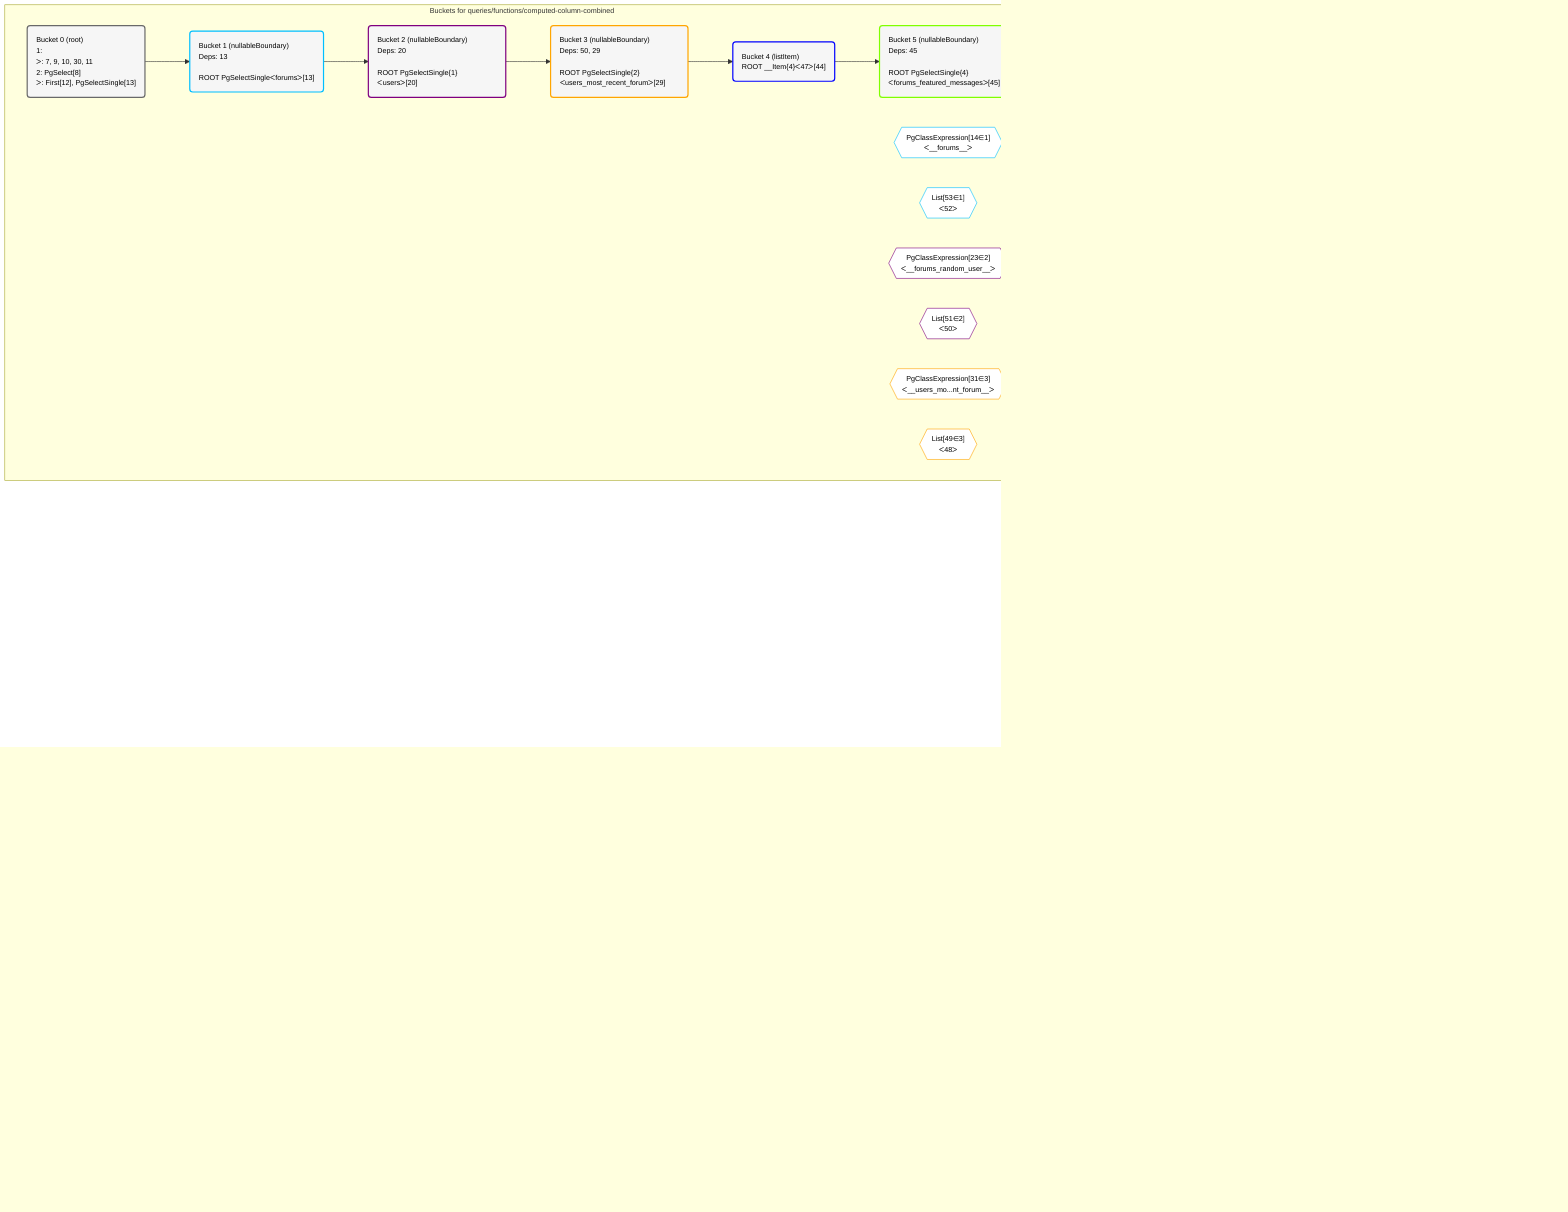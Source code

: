 %%{init: {'themeVariables': { 'fontSize': '12px'}}}%%
graph TD
    classDef path fill:#eee,stroke:#000,color:#000
    classDef plan fill:#fff,stroke-width:1px,color:#000
    classDef itemplan fill:#fff,stroke-width:2px,color:#000
    classDef unbatchedplan fill:#dff,stroke-width:1px,color:#000
    classDef sideeffectplan fill:#fcc,stroke-width:2px,color:#000
    classDef bucket fill:#f6f6f6,color:#000,stroke-width:2px,text-align:left


    %% define steps
    __Value0["__Value[0∈0]"]:::plan
    __Value3["__Value[3∈0]<br />ᐸcontextᐳ"]:::plan
    __Value5["__Value[5∈0]<br />ᐸrootValueᐳ"]:::plan
    __InputStaticLeaf7{{"__InputStaticLeaf[7∈0]"}}:::plan
    Access9{{"Access[9∈0]<br />ᐸ3.pgSettingsᐳ"}}:::plan
    Access10{{"Access[10∈0]<br />ᐸ3.withPgClientᐳ"}}:::plan
    Object11{{"Object[11∈0]<br />ᐸ{pgSettings,withPgClient}ᐳ"}}:::plan
    Constant30{{"Constant[30∈0]"}}:::plan
    PgSelect8[["PgSelect[8∈0]<br />ᐸforumsᐳ"]]:::plan
    First12{{"First[12∈0]"}}:::plan
    PgSelectSingle13{{"PgSelectSingle[13∈0]<br />ᐸforumsᐳ"}}:::plan
    Map52{{"Map[52∈1]<br />ᐸ13:{”0”:0,”1”:1,”2”:2,”3”:3,”4”:4}ᐳ"}}:::plan
    PgSelectSingle20{{"PgSelectSingle[20∈1]<br />ᐸusersᐳ"}}:::plan
    PgClassExpression21{{"PgClassExpression[21∈2]<br />ᐸ__forums_r...”username”ᐳ"}}:::plan
    PgClassExpression22{{"PgClassExpression[22∈2]<br />ᐸ__forums_r...vatar_url”ᐳ"}}:::plan
    Map50{{"Map[50∈2]<br />ᐸ20:{”0”:0,”1”:1,”2”:2}ᐳ"}}:::plan
    PgSelectSingle29{{"PgSelectSingle[29∈2]<br />ᐸusers_most_recent_forumᐳ"}}:::plan
    Map48{{"Map[48∈3]<br />ᐸ29:{”0”:1}ᐳ"}}:::plan
    PgSelectSingle37{{"PgSelectSingle[37∈3]<br />ᐸforums_unique_author_countᐳ"}}:::plan
    PgClassExpression38{{"PgClassExpression[38∈3]<br />ᐸ__forums_u..._count__.vᐳ"}}:::plan
    Access47{{"Access[47∈3]<br />ᐸ50.0ᐳ"}}:::plan
    __Item44[/"__Item[44∈4]<br />ᐸ47ᐳ"\]:::itemplan
    PgSelectSingle45{{"PgSelectSingle[45∈4]<br />ᐸforums_featured_messagesᐳ"}}:::plan
    PgClassExpression46{{"PgClassExpression[46∈5]<br />ᐸ__forums_f...s__.”body”ᐳ"}}:::plan

    %% plan dependencies
    __Value3 --> Access9
    __Value3 --> Access10
    Access9 & Access10 --> Object11
    Object11 & __InputStaticLeaf7 & Constant30 --> PgSelect8
    PgSelect8 --> First12
    First12 --> PgSelectSingle13
    PgSelectSingle13 --> Map52
    Map52 --> PgSelectSingle20
    PgSelectSingle20 --> PgClassExpression21
    PgSelectSingle20 --> PgClassExpression22
    PgSelectSingle20 --> Map50
    Map50 --> PgSelectSingle29
    PgSelectSingle29 --> Map48
    Map48 --> PgSelectSingle37
    PgSelectSingle37 --> PgClassExpression38
    Map50 --> Access47
    Access47 ==> __Item44
    __Item44 --> PgSelectSingle45
    PgSelectSingle45 --> PgClassExpression46

    subgraph "Buckets for queries/functions/computed-column-combined"
    Bucket0("Bucket 0 (root)<br />1: <br />ᐳ: 7, 9, 10, 30, 11<br />2: PgSelect[8]<br />ᐳ: First[12], PgSelectSingle[13]"):::bucket
    classDef bucket0 stroke:#696969
    class Bucket0,__Value0,__Value3,__Value5,__InputStaticLeaf7,PgSelect8,Access9,Access10,Object11,First12,PgSelectSingle13,Constant30 bucket0
    Bucket1("Bucket 1 (nullableBoundary)<br />Deps: 13<br /><br />ROOT PgSelectSingleᐸforumsᐳ[13]"):::bucket
    classDef bucket1 stroke:#00bfff
    PgClassExpression14{{"PgClassExpression[14∈1]<br />ᐸ__forums__ᐳ"}}:::plan
    List53{{"List[53∈1]<br />ᐸ52ᐳ"}}:::plan
    class Bucket1,PgClassExpression14,PgSelectSingle20,Map52,List53 bucket1
    Bucket2("Bucket 2 (nullableBoundary)<br />Deps: 20<br /><br />ROOT PgSelectSingle{1}ᐸusersᐳ[20]"):::bucket
    classDef bucket2 stroke:#7f007f
    PgClassExpression23{{"PgClassExpression[23∈2]<br />ᐸ__forums_random_user__ᐳ"}}:::plan
    List51{{"List[51∈2]<br />ᐸ50ᐳ"}}:::plan
    class Bucket2,PgClassExpression21,PgClassExpression22,PgClassExpression23,PgSelectSingle29,Map50,List51 bucket2
    Bucket3("Bucket 3 (nullableBoundary)<br />Deps: 50, 29<br /><br />ROOT PgSelectSingle{2}ᐸusers_most_recent_forumᐳ[29]"):::bucket
    classDef bucket3 stroke:#ffa500
    PgClassExpression31{{"PgClassExpression[31∈3]<br />ᐸ__users_mo...nt_forum__ᐳ"}}:::plan
    List49{{"List[49∈3]<br />ᐸ48ᐳ"}}:::plan
    class Bucket3,PgClassExpression31,PgSelectSingle37,PgClassExpression38,Access47,Map48,List49 bucket3
    Bucket4("Bucket 4 (listItem)<br />ROOT __Item{4}ᐸ47ᐳ[44]"):::bucket
    classDef bucket4 stroke:#0000ff
    class Bucket4,__Item44,PgSelectSingle45 bucket4
    Bucket5("Bucket 5 (nullableBoundary)<br />Deps: 45<br /><br />ROOT PgSelectSingle{4}ᐸforums_featured_messagesᐳ[45]"):::bucket
    classDef bucket5 stroke:#7fff00
    class Bucket5,PgClassExpression46 bucket5
    Bucket0 --> Bucket1
    Bucket1 --> Bucket2
    Bucket2 --> Bucket3
    Bucket3 --> Bucket4
    Bucket4 --> Bucket5
    end